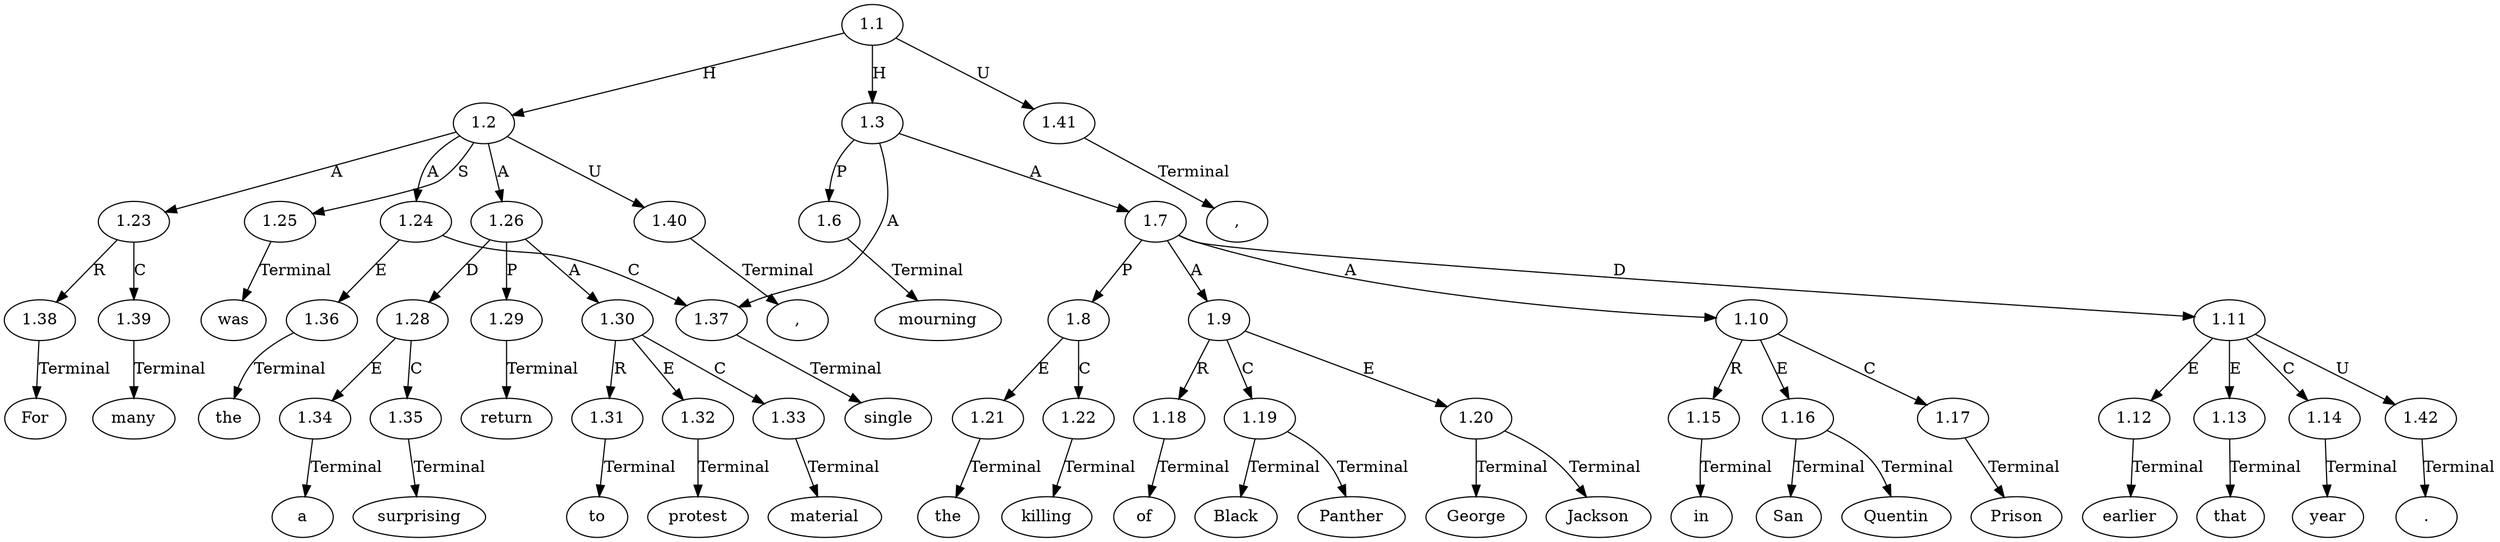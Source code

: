 // Graph
digraph {
	0.1 [label=For ordering=out]
	0.10 [label=to ordering=out]
	0.11 [label=protest ordering=out]
	0.12 [label=material ordering=out]
	0.13 [label="," ordering=out]
	0.14 [label=mourning ordering=out]
	0.15 [label=the ordering=out]
	0.16 [label=killing ordering=out]
	0.17 [label=of ordering=out]
	0.18 [label=Black ordering=out]
	0.19 [label=Panther ordering=out]
	0.2 [label=many ordering=out]
	0.20 [label=George ordering=out]
	0.21 [label=Jackson ordering=out]
	0.22 [label=in ordering=out]
	0.23 [label=San ordering=out]
	0.24 [label=Quentin ordering=out]
	0.25 [label=Prison ordering=out]
	0.26 [label=earlier ordering=out]
	0.27 [label=that ordering=out]
	0.28 [label=year ordering=out]
	0.29 [label="." ordering=out]
	0.3 [label="," ordering=out]
	0.4 [label=the ordering=out]
	0.5 [label=single ordering=out]
	0.6 [label=was ordering=out]
	0.7 [label=a ordering=out]
	0.8 [label=surprising ordering=out]
	0.9 [label=return ordering=out]
	1.1 [label=1.1 ordering=out]
	1.2 [label=1.2 ordering=out]
	1.3 [label=1.3 ordering=out]
	1.6 [label=1.6 ordering=out]
	1.7 [label=1.7 ordering=out]
	1.8 [label=1.8 ordering=out]
	1.9 [label=1.9 ordering=out]
	1.10 [label=1.10 ordering=out]
	1.11 [label=1.11 ordering=out]
	1.12 [label=1.12 ordering=out]
	1.13 [label=1.13 ordering=out]
	1.14 [label=1.14 ordering=out]
	1.15 [label=1.15 ordering=out]
	1.16 [label=1.16 ordering=out]
	1.17 [label=1.17 ordering=out]
	1.18 [label=1.18 ordering=out]
	1.19 [label=1.19 ordering=out]
	1.20 [label=1.20 ordering=out]
	1.21 [label=1.21 ordering=out]
	1.22 [label=1.22 ordering=out]
	1.23 [label=1.23 ordering=out]
	1.24 [label=1.24 ordering=out]
	1.25 [label=1.25 ordering=out]
	1.26 [label=1.26 ordering=out]
	1.28 [label=1.28 ordering=out]
	1.29 [label=1.29 ordering=out]
	1.30 [label=1.30 ordering=out]
	1.31 [label=1.31 ordering=out]
	1.32 [label=1.32 ordering=out]
	1.33 [label=1.33 ordering=out]
	1.34 [label=1.34 ordering=out]
	1.35 [label=1.35 ordering=out]
	1.36 [label=1.36 ordering=out]
	1.37 [label=1.37 ordering=out]
	1.38 [label=1.38 ordering=out]
	1.39 [label=1.39 ordering=out]
	1.40 [label=1.40 ordering=out]
	1.41 [label=1.41 ordering=out]
	1.42 [label=1.42 ordering=out]
	1.1 -> 1.2 [label=H ordering=out]
	1.1 -> 1.3 [label=H ordering=out]
	1.1 -> 1.41 [label=U ordering=out]
	1.2 -> 1.23 [label=A ordering=out]
	1.2 -> 1.24 [label=A ordering=out]
	1.2 -> 1.25 [label=S ordering=out]
	1.2 -> 1.26 [label=A ordering=out]
	1.2 -> 1.40 [label=U ordering=out]
	1.3 -> 1.6 [label=P ordering=out]
	1.3 -> 1.7 [label=A ordering=out]
	1.3 -> 1.37 [label=A ordering=out]
	1.6 -> 0.14 [label=Terminal ordering=out]
	1.7 -> 1.8 [label=P ordering=out]
	1.7 -> 1.9 [label=A ordering=out]
	1.7 -> 1.10 [label=A ordering=out]
	1.7 -> 1.11 [label=D ordering=out]
	1.8 -> 1.21 [label=E ordering=out]
	1.8 -> 1.22 [label=C ordering=out]
	1.9 -> 1.18 [label=R ordering=out]
	1.9 -> 1.19 [label=C ordering=out]
	1.9 -> 1.20 [label=E ordering=out]
	1.10 -> 1.15 [label=R ordering=out]
	1.10 -> 1.16 [label=E ordering=out]
	1.10 -> 1.17 [label=C ordering=out]
	1.11 -> 1.12 [label=E ordering=out]
	1.11 -> 1.13 [label=E ordering=out]
	1.11 -> 1.14 [label=C ordering=out]
	1.11 -> 1.42 [label=U ordering=out]
	1.12 -> 0.26 [label=Terminal ordering=out]
	1.13 -> 0.27 [label=Terminal ordering=out]
	1.14 -> 0.28 [label=Terminal ordering=out]
	1.15 -> 0.22 [label=Terminal ordering=out]
	1.16 -> 0.23 [label=Terminal ordering=out]
	1.16 -> 0.24 [label=Terminal ordering=out]
	1.17 -> 0.25 [label=Terminal ordering=out]
	1.18 -> 0.17 [label=Terminal ordering=out]
	1.19 -> 0.18 [label=Terminal ordering=out]
	1.19 -> 0.19 [label=Terminal ordering=out]
	1.20 -> 0.20 [label=Terminal ordering=out]
	1.20 -> 0.21 [label=Terminal ordering=out]
	1.21 -> 0.15 [label=Terminal ordering=out]
	1.22 -> 0.16 [label=Terminal ordering=out]
	1.23 -> 1.38 [label=R ordering=out]
	1.23 -> 1.39 [label=C ordering=out]
	1.24 -> 1.36 [label=E ordering=out]
	1.24 -> 1.37 [label=C ordering=out]
	1.25 -> 0.6 [label=Terminal ordering=out]
	1.26 -> 1.28 [label=D ordering=out]
	1.26 -> 1.29 [label=P ordering=out]
	1.26 -> 1.30 [label=A ordering=out]
	1.28 -> 1.34 [label=E ordering=out]
	1.28 -> 1.35 [label=C ordering=out]
	1.29 -> 0.9 [label=Terminal ordering=out]
	1.30 -> 1.31 [label=R ordering=out]
	1.30 -> 1.32 [label=E ordering=out]
	1.30 -> 1.33 [label=C ordering=out]
	1.31 -> 0.10 [label=Terminal ordering=out]
	1.32 -> 0.11 [label=Terminal ordering=out]
	1.33 -> 0.12 [label=Terminal ordering=out]
	1.34 -> 0.7 [label=Terminal ordering=out]
	1.35 -> 0.8 [label=Terminal ordering=out]
	1.36 -> 0.4 [label=Terminal ordering=out]
	1.37 -> 0.5 [label=Terminal ordering=out]
	1.38 -> 0.1 [label=Terminal ordering=out]
	1.39 -> 0.2 [label=Terminal ordering=out]
	1.40 -> 0.3 [label=Terminal ordering=out]
	1.41 -> 0.13 [label=Terminal ordering=out]
	1.42 -> 0.29 [label=Terminal ordering=out]
}
